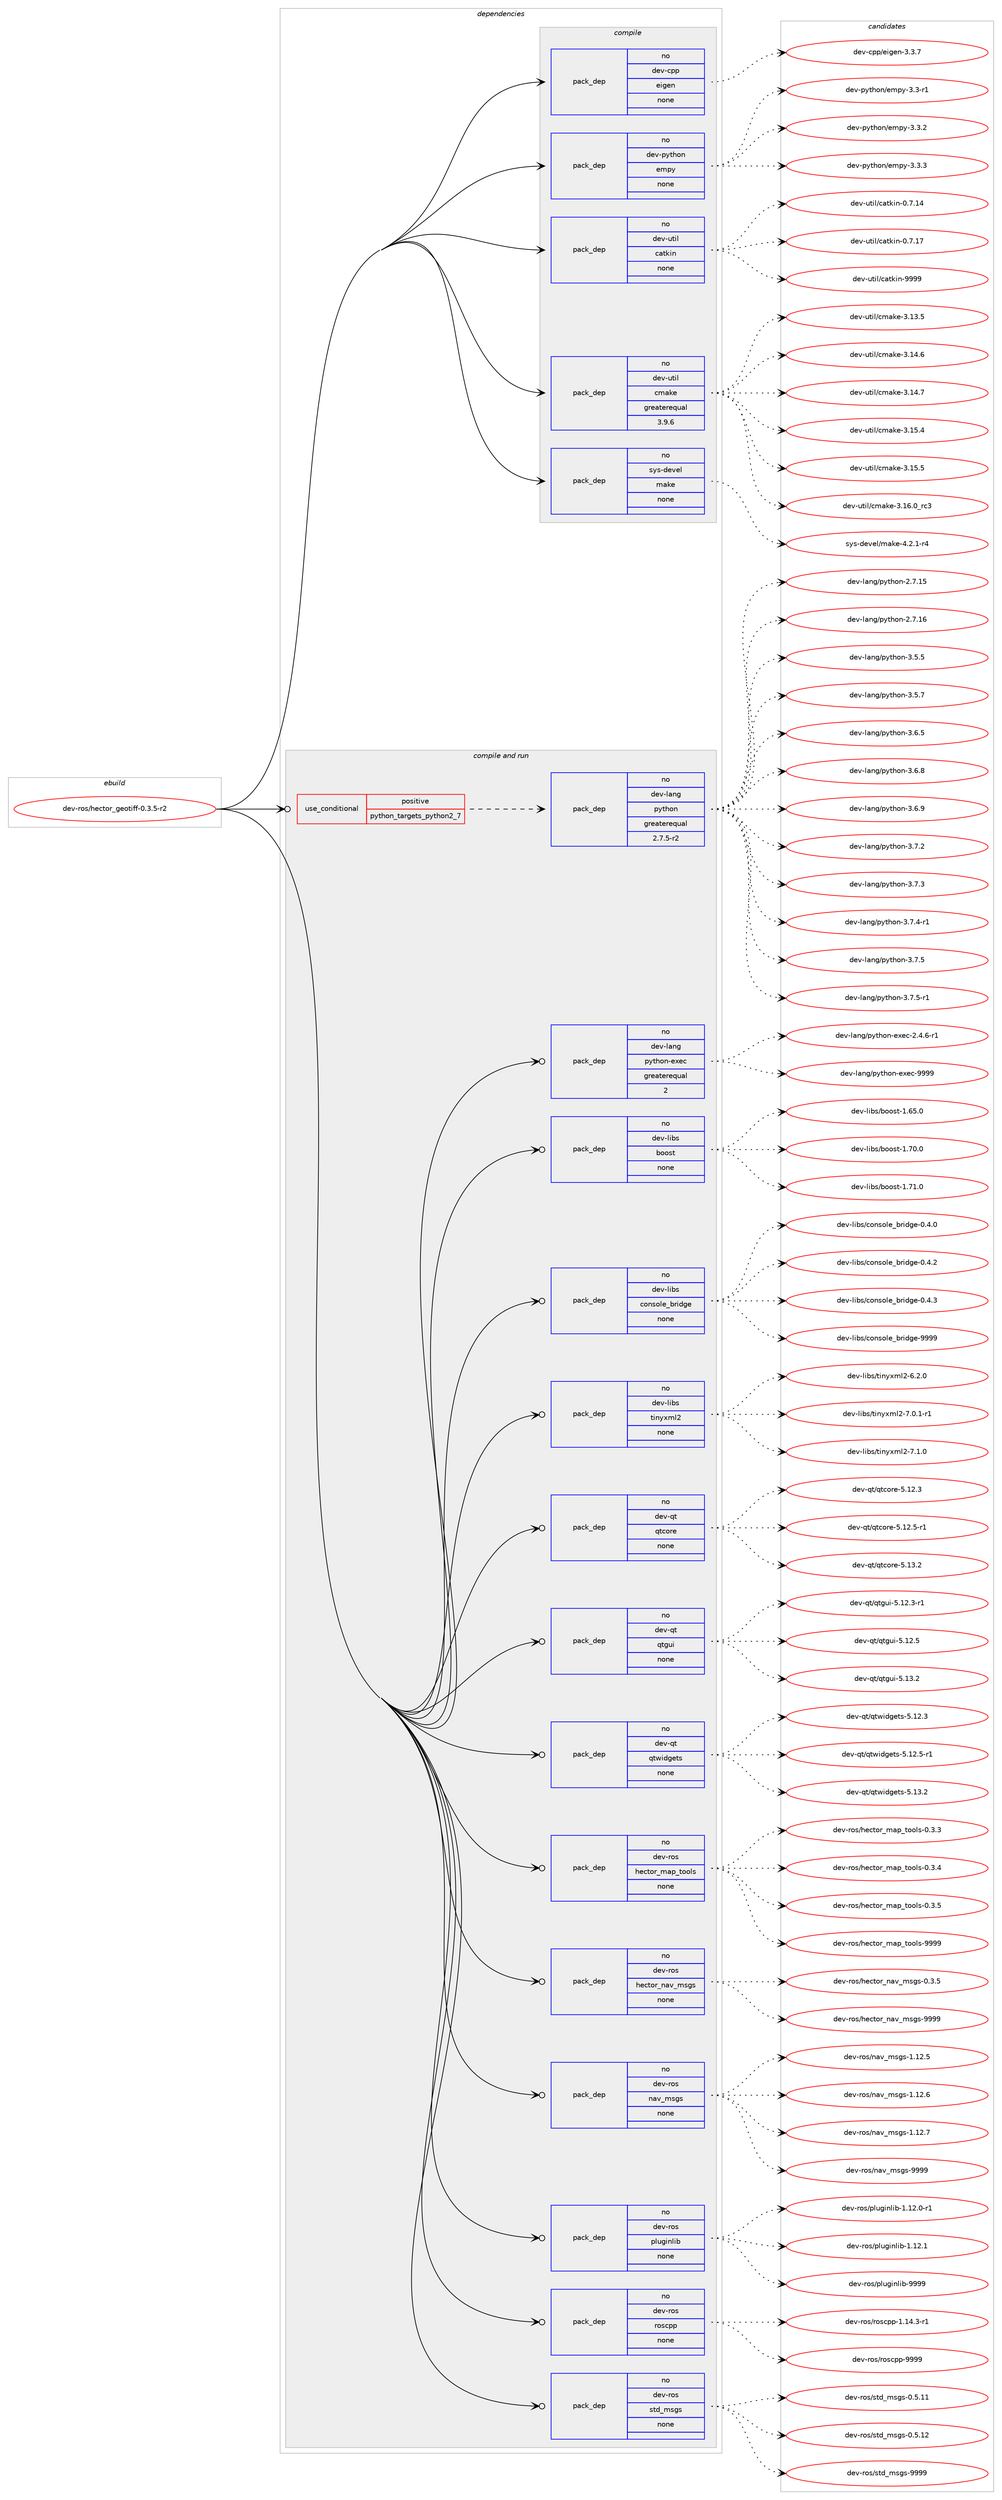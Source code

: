 digraph prolog {

# *************
# Graph options
# *************

newrank=true;
concentrate=true;
compound=true;
graph [rankdir=LR,fontname=Helvetica,fontsize=10,ranksep=1.5];#, ranksep=2.5, nodesep=0.2];
edge  [arrowhead=vee];
node  [fontname=Helvetica,fontsize=10];

# **********
# The ebuild
# **********

subgraph cluster_leftcol {
color=gray;
rank=same;
label=<<i>ebuild</i>>;
id [label="dev-ros/hector_geotiff-0.3.5-r2", color=red, width=4, href="../dev-ros/hector_geotiff-0.3.5-r2.svg"];
}

# ****************
# The dependencies
# ****************

subgraph cluster_midcol {
color=gray;
label=<<i>dependencies</i>>;
subgraph cluster_compile {
fillcolor="#eeeeee";
style=filled;
label=<<i>compile</i>>;
subgraph pack488156 {
dependency653507 [label=<<TABLE BORDER="0" CELLBORDER="1" CELLSPACING="0" CELLPADDING="4" WIDTH="220"><TR><TD ROWSPAN="6" CELLPADDING="30">pack_dep</TD></TR><TR><TD WIDTH="110">no</TD></TR><TR><TD>dev-cpp</TD></TR><TR><TD>eigen</TD></TR><TR><TD>none</TD></TR><TR><TD></TD></TR></TABLE>>, shape=none, color=blue];
}
id:e -> dependency653507:w [weight=20,style="solid",arrowhead="vee"];
subgraph pack488157 {
dependency653508 [label=<<TABLE BORDER="0" CELLBORDER="1" CELLSPACING="0" CELLPADDING="4" WIDTH="220"><TR><TD ROWSPAN="6" CELLPADDING="30">pack_dep</TD></TR><TR><TD WIDTH="110">no</TD></TR><TR><TD>dev-python</TD></TR><TR><TD>empy</TD></TR><TR><TD>none</TD></TR><TR><TD></TD></TR></TABLE>>, shape=none, color=blue];
}
id:e -> dependency653508:w [weight=20,style="solid",arrowhead="vee"];
subgraph pack488158 {
dependency653509 [label=<<TABLE BORDER="0" CELLBORDER="1" CELLSPACING="0" CELLPADDING="4" WIDTH="220"><TR><TD ROWSPAN="6" CELLPADDING="30">pack_dep</TD></TR><TR><TD WIDTH="110">no</TD></TR><TR><TD>dev-util</TD></TR><TR><TD>catkin</TD></TR><TR><TD>none</TD></TR><TR><TD></TD></TR></TABLE>>, shape=none, color=blue];
}
id:e -> dependency653509:w [weight=20,style="solid",arrowhead="vee"];
subgraph pack488159 {
dependency653510 [label=<<TABLE BORDER="0" CELLBORDER="1" CELLSPACING="0" CELLPADDING="4" WIDTH="220"><TR><TD ROWSPAN="6" CELLPADDING="30">pack_dep</TD></TR><TR><TD WIDTH="110">no</TD></TR><TR><TD>dev-util</TD></TR><TR><TD>cmake</TD></TR><TR><TD>greaterequal</TD></TR><TR><TD>3.9.6</TD></TR></TABLE>>, shape=none, color=blue];
}
id:e -> dependency653510:w [weight=20,style="solid",arrowhead="vee"];
subgraph pack488160 {
dependency653511 [label=<<TABLE BORDER="0" CELLBORDER="1" CELLSPACING="0" CELLPADDING="4" WIDTH="220"><TR><TD ROWSPAN="6" CELLPADDING="30">pack_dep</TD></TR><TR><TD WIDTH="110">no</TD></TR><TR><TD>sys-devel</TD></TR><TR><TD>make</TD></TR><TR><TD>none</TD></TR><TR><TD></TD></TR></TABLE>>, shape=none, color=blue];
}
id:e -> dependency653511:w [weight=20,style="solid",arrowhead="vee"];
}
subgraph cluster_compileandrun {
fillcolor="#eeeeee";
style=filled;
label=<<i>compile and run</i>>;
subgraph cond153445 {
dependency653512 [label=<<TABLE BORDER="0" CELLBORDER="1" CELLSPACING="0" CELLPADDING="4"><TR><TD ROWSPAN="3" CELLPADDING="10">use_conditional</TD></TR><TR><TD>positive</TD></TR><TR><TD>python_targets_python2_7</TD></TR></TABLE>>, shape=none, color=red];
subgraph pack488161 {
dependency653513 [label=<<TABLE BORDER="0" CELLBORDER="1" CELLSPACING="0" CELLPADDING="4" WIDTH="220"><TR><TD ROWSPAN="6" CELLPADDING="30">pack_dep</TD></TR><TR><TD WIDTH="110">no</TD></TR><TR><TD>dev-lang</TD></TR><TR><TD>python</TD></TR><TR><TD>greaterequal</TD></TR><TR><TD>2.7.5-r2</TD></TR></TABLE>>, shape=none, color=blue];
}
dependency653512:e -> dependency653513:w [weight=20,style="dashed",arrowhead="vee"];
}
id:e -> dependency653512:w [weight=20,style="solid",arrowhead="odotvee"];
subgraph pack488162 {
dependency653514 [label=<<TABLE BORDER="0" CELLBORDER="1" CELLSPACING="0" CELLPADDING="4" WIDTH="220"><TR><TD ROWSPAN="6" CELLPADDING="30">pack_dep</TD></TR><TR><TD WIDTH="110">no</TD></TR><TR><TD>dev-lang</TD></TR><TR><TD>python-exec</TD></TR><TR><TD>greaterequal</TD></TR><TR><TD>2</TD></TR></TABLE>>, shape=none, color=blue];
}
id:e -> dependency653514:w [weight=20,style="solid",arrowhead="odotvee"];
subgraph pack488163 {
dependency653515 [label=<<TABLE BORDER="0" CELLBORDER="1" CELLSPACING="0" CELLPADDING="4" WIDTH="220"><TR><TD ROWSPAN="6" CELLPADDING="30">pack_dep</TD></TR><TR><TD WIDTH="110">no</TD></TR><TR><TD>dev-libs</TD></TR><TR><TD>boost</TD></TR><TR><TD>none</TD></TR><TR><TD></TD></TR></TABLE>>, shape=none, color=blue];
}
id:e -> dependency653515:w [weight=20,style="solid",arrowhead="odotvee"];
subgraph pack488164 {
dependency653516 [label=<<TABLE BORDER="0" CELLBORDER="1" CELLSPACING="0" CELLPADDING="4" WIDTH="220"><TR><TD ROWSPAN="6" CELLPADDING="30">pack_dep</TD></TR><TR><TD WIDTH="110">no</TD></TR><TR><TD>dev-libs</TD></TR><TR><TD>console_bridge</TD></TR><TR><TD>none</TD></TR><TR><TD></TD></TR></TABLE>>, shape=none, color=blue];
}
id:e -> dependency653516:w [weight=20,style="solid",arrowhead="odotvee"];
subgraph pack488165 {
dependency653517 [label=<<TABLE BORDER="0" CELLBORDER="1" CELLSPACING="0" CELLPADDING="4" WIDTH="220"><TR><TD ROWSPAN="6" CELLPADDING="30">pack_dep</TD></TR><TR><TD WIDTH="110">no</TD></TR><TR><TD>dev-libs</TD></TR><TR><TD>tinyxml2</TD></TR><TR><TD>none</TD></TR><TR><TD></TD></TR></TABLE>>, shape=none, color=blue];
}
id:e -> dependency653517:w [weight=20,style="solid",arrowhead="odotvee"];
subgraph pack488166 {
dependency653518 [label=<<TABLE BORDER="0" CELLBORDER="1" CELLSPACING="0" CELLPADDING="4" WIDTH="220"><TR><TD ROWSPAN="6" CELLPADDING="30">pack_dep</TD></TR><TR><TD WIDTH="110">no</TD></TR><TR><TD>dev-qt</TD></TR><TR><TD>qtcore</TD></TR><TR><TD>none</TD></TR><TR><TD></TD></TR></TABLE>>, shape=none, color=blue];
}
id:e -> dependency653518:w [weight=20,style="solid",arrowhead="odotvee"];
subgraph pack488167 {
dependency653519 [label=<<TABLE BORDER="0" CELLBORDER="1" CELLSPACING="0" CELLPADDING="4" WIDTH="220"><TR><TD ROWSPAN="6" CELLPADDING="30">pack_dep</TD></TR><TR><TD WIDTH="110">no</TD></TR><TR><TD>dev-qt</TD></TR><TR><TD>qtgui</TD></TR><TR><TD>none</TD></TR><TR><TD></TD></TR></TABLE>>, shape=none, color=blue];
}
id:e -> dependency653519:w [weight=20,style="solid",arrowhead="odotvee"];
subgraph pack488168 {
dependency653520 [label=<<TABLE BORDER="0" CELLBORDER="1" CELLSPACING="0" CELLPADDING="4" WIDTH="220"><TR><TD ROWSPAN="6" CELLPADDING="30">pack_dep</TD></TR><TR><TD WIDTH="110">no</TD></TR><TR><TD>dev-qt</TD></TR><TR><TD>qtwidgets</TD></TR><TR><TD>none</TD></TR><TR><TD></TD></TR></TABLE>>, shape=none, color=blue];
}
id:e -> dependency653520:w [weight=20,style="solid",arrowhead="odotvee"];
subgraph pack488169 {
dependency653521 [label=<<TABLE BORDER="0" CELLBORDER="1" CELLSPACING="0" CELLPADDING="4" WIDTH="220"><TR><TD ROWSPAN="6" CELLPADDING="30">pack_dep</TD></TR><TR><TD WIDTH="110">no</TD></TR><TR><TD>dev-ros</TD></TR><TR><TD>hector_map_tools</TD></TR><TR><TD>none</TD></TR><TR><TD></TD></TR></TABLE>>, shape=none, color=blue];
}
id:e -> dependency653521:w [weight=20,style="solid",arrowhead="odotvee"];
subgraph pack488170 {
dependency653522 [label=<<TABLE BORDER="0" CELLBORDER="1" CELLSPACING="0" CELLPADDING="4" WIDTH="220"><TR><TD ROWSPAN="6" CELLPADDING="30">pack_dep</TD></TR><TR><TD WIDTH="110">no</TD></TR><TR><TD>dev-ros</TD></TR><TR><TD>hector_nav_msgs</TD></TR><TR><TD>none</TD></TR><TR><TD></TD></TR></TABLE>>, shape=none, color=blue];
}
id:e -> dependency653522:w [weight=20,style="solid",arrowhead="odotvee"];
subgraph pack488171 {
dependency653523 [label=<<TABLE BORDER="0" CELLBORDER="1" CELLSPACING="0" CELLPADDING="4" WIDTH="220"><TR><TD ROWSPAN="6" CELLPADDING="30">pack_dep</TD></TR><TR><TD WIDTH="110">no</TD></TR><TR><TD>dev-ros</TD></TR><TR><TD>nav_msgs</TD></TR><TR><TD>none</TD></TR><TR><TD></TD></TR></TABLE>>, shape=none, color=blue];
}
id:e -> dependency653523:w [weight=20,style="solid",arrowhead="odotvee"];
subgraph pack488172 {
dependency653524 [label=<<TABLE BORDER="0" CELLBORDER="1" CELLSPACING="0" CELLPADDING="4" WIDTH="220"><TR><TD ROWSPAN="6" CELLPADDING="30">pack_dep</TD></TR><TR><TD WIDTH="110">no</TD></TR><TR><TD>dev-ros</TD></TR><TR><TD>pluginlib</TD></TR><TR><TD>none</TD></TR><TR><TD></TD></TR></TABLE>>, shape=none, color=blue];
}
id:e -> dependency653524:w [weight=20,style="solid",arrowhead="odotvee"];
subgraph pack488173 {
dependency653525 [label=<<TABLE BORDER="0" CELLBORDER="1" CELLSPACING="0" CELLPADDING="4" WIDTH="220"><TR><TD ROWSPAN="6" CELLPADDING="30">pack_dep</TD></TR><TR><TD WIDTH="110">no</TD></TR><TR><TD>dev-ros</TD></TR><TR><TD>roscpp</TD></TR><TR><TD>none</TD></TR><TR><TD></TD></TR></TABLE>>, shape=none, color=blue];
}
id:e -> dependency653525:w [weight=20,style="solid",arrowhead="odotvee"];
subgraph pack488174 {
dependency653526 [label=<<TABLE BORDER="0" CELLBORDER="1" CELLSPACING="0" CELLPADDING="4" WIDTH="220"><TR><TD ROWSPAN="6" CELLPADDING="30">pack_dep</TD></TR><TR><TD WIDTH="110">no</TD></TR><TR><TD>dev-ros</TD></TR><TR><TD>std_msgs</TD></TR><TR><TD>none</TD></TR><TR><TD></TD></TR></TABLE>>, shape=none, color=blue];
}
id:e -> dependency653526:w [weight=20,style="solid",arrowhead="odotvee"];
}
subgraph cluster_run {
fillcolor="#eeeeee";
style=filled;
label=<<i>run</i>>;
}
}

# **************
# The candidates
# **************

subgraph cluster_choices {
rank=same;
color=gray;
label=<<i>candidates</i>>;

subgraph choice488156 {
color=black;
nodesep=1;
choice100101118459911211247101105103101110455146514655 [label="dev-cpp/eigen-3.3.7", color=red, width=4,href="../dev-cpp/eigen-3.3.7.svg"];
dependency653507:e -> choice100101118459911211247101105103101110455146514655:w [style=dotted,weight="100"];
}
subgraph choice488157 {
color=black;
nodesep=1;
choice1001011184511212111610411111047101109112121455146514511449 [label="dev-python/empy-3.3-r1", color=red, width=4,href="../dev-python/empy-3.3-r1.svg"];
choice1001011184511212111610411111047101109112121455146514650 [label="dev-python/empy-3.3.2", color=red, width=4,href="../dev-python/empy-3.3.2.svg"];
choice1001011184511212111610411111047101109112121455146514651 [label="dev-python/empy-3.3.3", color=red, width=4,href="../dev-python/empy-3.3.3.svg"];
dependency653508:e -> choice1001011184511212111610411111047101109112121455146514511449:w [style=dotted,weight="100"];
dependency653508:e -> choice1001011184511212111610411111047101109112121455146514650:w [style=dotted,weight="100"];
dependency653508:e -> choice1001011184511212111610411111047101109112121455146514651:w [style=dotted,weight="100"];
}
subgraph choice488158 {
color=black;
nodesep=1;
choice1001011184511711610510847999711610710511045484655464952 [label="dev-util/catkin-0.7.14", color=red, width=4,href="../dev-util/catkin-0.7.14.svg"];
choice1001011184511711610510847999711610710511045484655464955 [label="dev-util/catkin-0.7.17", color=red, width=4,href="../dev-util/catkin-0.7.17.svg"];
choice100101118451171161051084799971161071051104557575757 [label="dev-util/catkin-9999", color=red, width=4,href="../dev-util/catkin-9999.svg"];
dependency653509:e -> choice1001011184511711610510847999711610710511045484655464952:w [style=dotted,weight="100"];
dependency653509:e -> choice1001011184511711610510847999711610710511045484655464955:w [style=dotted,weight="100"];
dependency653509:e -> choice100101118451171161051084799971161071051104557575757:w [style=dotted,weight="100"];
}
subgraph choice488159 {
color=black;
nodesep=1;
choice1001011184511711610510847991099710710145514649514653 [label="dev-util/cmake-3.13.5", color=red, width=4,href="../dev-util/cmake-3.13.5.svg"];
choice1001011184511711610510847991099710710145514649524654 [label="dev-util/cmake-3.14.6", color=red, width=4,href="../dev-util/cmake-3.14.6.svg"];
choice1001011184511711610510847991099710710145514649524655 [label="dev-util/cmake-3.14.7", color=red, width=4,href="../dev-util/cmake-3.14.7.svg"];
choice1001011184511711610510847991099710710145514649534652 [label="dev-util/cmake-3.15.4", color=red, width=4,href="../dev-util/cmake-3.15.4.svg"];
choice1001011184511711610510847991099710710145514649534653 [label="dev-util/cmake-3.15.5", color=red, width=4,href="../dev-util/cmake-3.15.5.svg"];
choice1001011184511711610510847991099710710145514649544648951149951 [label="dev-util/cmake-3.16.0_rc3", color=red, width=4,href="../dev-util/cmake-3.16.0_rc3.svg"];
dependency653510:e -> choice1001011184511711610510847991099710710145514649514653:w [style=dotted,weight="100"];
dependency653510:e -> choice1001011184511711610510847991099710710145514649524654:w [style=dotted,weight="100"];
dependency653510:e -> choice1001011184511711610510847991099710710145514649524655:w [style=dotted,weight="100"];
dependency653510:e -> choice1001011184511711610510847991099710710145514649534652:w [style=dotted,weight="100"];
dependency653510:e -> choice1001011184511711610510847991099710710145514649534653:w [style=dotted,weight="100"];
dependency653510:e -> choice1001011184511711610510847991099710710145514649544648951149951:w [style=dotted,weight="100"];
}
subgraph choice488160 {
color=black;
nodesep=1;
choice1151211154510010111810110847109971071014552465046494511452 [label="sys-devel/make-4.2.1-r4", color=red, width=4,href="../sys-devel/make-4.2.1-r4.svg"];
dependency653511:e -> choice1151211154510010111810110847109971071014552465046494511452:w [style=dotted,weight="100"];
}
subgraph choice488161 {
color=black;
nodesep=1;
choice10010111845108971101034711212111610411111045504655464953 [label="dev-lang/python-2.7.15", color=red, width=4,href="../dev-lang/python-2.7.15.svg"];
choice10010111845108971101034711212111610411111045504655464954 [label="dev-lang/python-2.7.16", color=red, width=4,href="../dev-lang/python-2.7.16.svg"];
choice100101118451089711010347112121116104111110455146534653 [label="dev-lang/python-3.5.5", color=red, width=4,href="../dev-lang/python-3.5.5.svg"];
choice100101118451089711010347112121116104111110455146534655 [label="dev-lang/python-3.5.7", color=red, width=4,href="../dev-lang/python-3.5.7.svg"];
choice100101118451089711010347112121116104111110455146544653 [label="dev-lang/python-3.6.5", color=red, width=4,href="../dev-lang/python-3.6.5.svg"];
choice100101118451089711010347112121116104111110455146544656 [label="dev-lang/python-3.6.8", color=red, width=4,href="../dev-lang/python-3.6.8.svg"];
choice100101118451089711010347112121116104111110455146544657 [label="dev-lang/python-3.6.9", color=red, width=4,href="../dev-lang/python-3.6.9.svg"];
choice100101118451089711010347112121116104111110455146554650 [label="dev-lang/python-3.7.2", color=red, width=4,href="../dev-lang/python-3.7.2.svg"];
choice100101118451089711010347112121116104111110455146554651 [label="dev-lang/python-3.7.3", color=red, width=4,href="../dev-lang/python-3.7.3.svg"];
choice1001011184510897110103471121211161041111104551465546524511449 [label="dev-lang/python-3.7.4-r1", color=red, width=4,href="../dev-lang/python-3.7.4-r1.svg"];
choice100101118451089711010347112121116104111110455146554653 [label="dev-lang/python-3.7.5", color=red, width=4,href="../dev-lang/python-3.7.5.svg"];
choice1001011184510897110103471121211161041111104551465546534511449 [label="dev-lang/python-3.7.5-r1", color=red, width=4,href="../dev-lang/python-3.7.5-r1.svg"];
dependency653513:e -> choice10010111845108971101034711212111610411111045504655464953:w [style=dotted,weight="100"];
dependency653513:e -> choice10010111845108971101034711212111610411111045504655464954:w [style=dotted,weight="100"];
dependency653513:e -> choice100101118451089711010347112121116104111110455146534653:w [style=dotted,weight="100"];
dependency653513:e -> choice100101118451089711010347112121116104111110455146534655:w [style=dotted,weight="100"];
dependency653513:e -> choice100101118451089711010347112121116104111110455146544653:w [style=dotted,weight="100"];
dependency653513:e -> choice100101118451089711010347112121116104111110455146544656:w [style=dotted,weight="100"];
dependency653513:e -> choice100101118451089711010347112121116104111110455146544657:w [style=dotted,weight="100"];
dependency653513:e -> choice100101118451089711010347112121116104111110455146554650:w [style=dotted,weight="100"];
dependency653513:e -> choice100101118451089711010347112121116104111110455146554651:w [style=dotted,weight="100"];
dependency653513:e -> choice1001011184510897110103471121211161041111104551465546524511449:w [style=dotted,weight="100"];
dependency653513:e -> choice100101118451089711010347112121116104111110455146554653:w [style=dotted,weight="100"];
dependency653513:e -> choice1001011184510897110103471121211161041111104551465546534511449:w [style=dotted,weight="100"];
}
subgraph choice488162 {
color=black;
nodesep=1;
choice10010111845108971101034711212111610411111045101120101994550465246544511449 [label="dev-lang/python-exec-2.4.6-r1", color=red, width=4,href="../dev-lang/python-exec-2.4.6-r1.svg"];
choice10010111845108971101034711212111610411111045101120101994557575757 [label="dev-lang/python-exec-9999", color=red, width=4,href="../dev-lang/python-exec-9999.svg"];
dependency653514:e -> choice10010111845108971101034711212111610411111045101120101994550465246544511449:w [style=dotted,weight="100"];
dependency653514:e -> choice10010111845108971101034711212111610411111045101120101994557575757:w [style=dotted,weight="100"];
}
subgraph choice488163 {
color=black;
nodesep=1;
choice1001011184510810598115479811111111511645494654534648 [label="dev-libs/boost-1.65.0", color=red, width=4,href="../dev-libs/boost-1.65.0.svg"];
choice1001011184510810598115479811111111511645494655484648 [label="dev-libs/boost-1.70.0", color=red, width=4,href="../dev-libs/boost-1.70.0.svg"];
choice1001011184510810598115479811111111511645494655494648 [label="dev-libs/boost-1.71.0", color=red, width=4,href="../dev-libs/boost-1.71.0.svg"];
dependency653515:e -> choice1001011184510810598115479811111111511645494654534648:w [style=dotted,weight="100"];
dependency653515:e -> choice1001011184510810598115479811111111511645494655484648:w [style=dotted,weight="100"];
dependency653515:e -> choice1001011184510810598115479811111111511645494655494648:w [style=dotted,weight="100"];
}
subgraph choice488164 {
color=black;
nodesep=1;
choice100101118451081059811547991111101151111081019598114105100103101454846524648 [label="dev-libs/console_bridge-0.4.0", color=red, width=4,href="../dev-libs/console_bridge-0.4.0.svg"];
choice100101118451081059811547991111101151111081019598114105100103101454846524650 [label="dev-libs/console_bridge-0.4.2", color=red, width=4,href="../dev-libs/console_bridge-0.4.2.svg"];
choice100101118451081059811547991111101151111081019598114105100103101454846524651 [label="dev-libs/console_bridge-0.4.3", color=red, width=4,href="../dev-libs/console_bridge-0.4.3.svg"];
choice1001011184510810598115479911111011511110810195981141051001031014557575757 [label="dev-libs/console_bridge-9999", color=red, width=4,href="../dev-libs/console_bridge-9999.svg"];
dependency653516:e -> choice100101118451081059811547991111101151111081019598114105100103101454846524648:w [style=dotted,weight="100"];
dependency653516:e -> choice100101118451081059811547991111101151111081019598114105100103101454846524650:w [style=dotted,weight="100"];
dependency653516:e -> choice100101118451081059811547991111101151111081019598114105100103101454846524651:w [style=dotted,weight="100"];
dependency653516:e -> choice1001011184510810598115479911111011511110810195981141051001031014557575757:w [style=dotted,weight="100"];
}
subgraph choice488165 {
color=black;
nodesep=1;
choice10010111845108105981154711610511012112010910850455446504648 [label="dev-libs/tinyxml2-6.2.0", color=red, width=4,href="../dev-libs/tinyxml2-6.2.0.svg"];
choice100101118451081059811547116105110121120109108504555464846494511449 [label="dev-libs/tinyxml2-7.0.1-r1", color=red, width=4,href="../dev-libs/tinyxml2-7.0.1-r1.svg"];
choice10010111845108105981154711610511012112010910850455546494648 [label="dev-libs/tinyxml2-7.1.0", color=red, width=4,href="../dev-libs/tinyxml2-7.1.0.svg"];
dependency653517:e -> choice10010111845108105981154711610511012112010910850455446504648:w [style=dotted,weight="100"];
dependency653517:e -> choice100101118451081059811547116105110121120109108504555464846494511449:w [style=dotted,weight="100"];
dependency653517:e -> choice10010111845108105981154711610511012112010910850455546494648:w [style=dotted,weight="100"];
}
subgraph choice488166 {
color=black;
nodesep=1;
choice10010111845113116471131169911111410145534649504651 [label="dev-qt/qtcore-5.12.3", color=red, width=4,href="../dev-qt/qtcore-5.12.3.svg"];
choice100101118451131164711311699111114101455346495046534511449 [label="dev-qt/qtcore-5.12.5-r1", color=red, width=4,href="../dev-qt/qtcore-5.12.5-r1.svg"];
choice10010111845113116471131169911111410145534649514650 [label="dev-qt/qtcore-5.13.2", color=red, width=4,href="../dev-qt/qtcore-5.13.2.svg"];
dependency653518:e -> choice10010111845113116471131169911111410145534649504651:w [style=dotted,weight="100"];
dependency653518:e -> choice100101118451131164711311699111114101455346495046534511449:w [style=dotted,weight="100"];
dependency653518:e -> choice10010111845113116471131169911111410145534649514650:w [style=dotted,weight="100"];
}
subgraph choice488167 {
color=black;
nodesep=1;
choice1001011184511311647113116103117105455346495046514511449 [label="dev-qt/qtgui-5.12.3-r1", color=red, width=4,href="../dev-qt/qtgui-5.12.3-r1.svg"];
choice100101118451131164711311610311710545534649504653 [label="dev-qt/qtgui-5.12.5", color=red, width=4,href="../dev-qt/qtgui-5.12.5.svg"];
choice100101118451131164711311610311710545534649514650 [label="dev-qt/qtgui-5.13.2", color=red, width=4,href="../dev-qt/qtgui-5.13.2.svg"];
dependency653519:e -> choice1001011184511311647113116103117105455346495046514511449:w [style=dotted,weight="100"];
dependency653519:e -> choice100101118451131164711311610311710545534649504653:w [style=dotted,weight="100"];
dependency653519:e -> choice100101118451131164711311610311710545534649514650:w [style=dotted,weight="100"];
}
subgraph choice488168 {
color=black;
nodesep=1;
choice100101118451131164711311611910510010310111611545534649504651 [label="dev-qt/qtwidgets-5.12.3", color=red, width=4,href="../dev-qt/qtwidgets-5.12.3.svg"];
choice1001011184511311647113116119105100103101116115455346495046534511449 [label="dev-qt/qtwidgets-5.12.5-r1", color=red, width=4,href="../dev-qt/qtwidgets-5.12.5-r1.svg"];
choice100101118451131164711311611910510010310111611545534649514650 [label="dev-qt/qtwidgets-5.13.2", color=red, width=4,href="../dev-qt/qtwidgets-5.13.2.svg"];
dependency653520:e -> choice100101118451131164711311611910510010310111611545534649504651:w [style=dotted,weight="100"];
dependency653520:e -> choice1001011184511311647113116119105100103101116115455346495046534511449:w [style=dotted,weight="100"];
dependency653520:e -> choice100101118451131164711311611910510010310111611545534649514650:w [style=dotted,weight="100"];
}
subgraph choice488169 {
color=black;
nodesep=1;
choice100101118451141111154710410199116111114951099711295116111111108115454846514651 [label="dev-ros/hector_map_tools-0.3.3", color=red, width=4,href="../dev-ros/hector_map_tools-0.3.3.svg"];
choice100101118451141111154710410199116111114951099711295116111111108115454846514652 [label="dev-ros/hector_map_tools-0.3.4", color=red, width=4,href="../dev-ros/hector_map_tools-0.3.4.svg"];
choice100101118451141111154710410199116111114951099711295116111111108115454846514653 [label="dev-ros/hector_map_tools-0.3.5", color=red, width=4,href="../dev-ros/hector_map_tools-0.3.5.svg"];
choice1001011184511411111547104101991161111149510997112951161111111081154557575757 [label="dev-ros/hector_map_tools-9999", color=red, width=4,href="../dev-ros/hector_map_tools-9999.svg"];
dependency653521:e -> choice100101118451141111154710410199116111114951099711295116111111108115454846514651:w [style=dotted,weight="100"];
dependency653521:e -> choice100101118451141111154710410199116111114951099711295116111111108115454846514652:w [style=dotted,weight="100"];
dependency653521:e -> choice100101118451141111154710410199116111114951099711295116111111108115454846514653:w [style=dotted,weight="100"];
dependency653521:e -> choice1001011184511411111547104101991161111149510997112951161111111081154557575757:w [style=dotted,weight="100"];
}
subgraph choice488170 {
color=black;
nodesep=1;
choice100101118451141111154710410199116111114951109711895109115103115454846514653 [label="dev-ros/hector_nav_msgs-0.3.5", color=red, width=4,href="../dev-ros/hector_nav_msgs-0.3.5.svg"];
choice1001011184511411111547104101991161111149511097118951091151031154557575757 [label="dev-ros/hector_nav_msgs-9999", color=red, width=4,href="../dev-ros/hector_nav_msgs-9999.svg"];
dependency653522:e -> choice100101118451141111154710410199116111114951109711895109115103115454846514653:w [style=dotted,weight="100"];
dependency653522:e -> choice1001011184511411111547104101991161111149511097118951091151031154557575757:w [style=dotted,weight="100"];
}
subgraph choice488171 {
color=black;
nodesep=1;
choice1001011184511411111547110971189510911510311545494649504653 [label="dev-ros/nav_msgs-1.12.5", color=red, width=4,href="../dev-ros/nav_msgs-1.12.5.svg"];
choice1001011184511411111547110971189510911510311545494649504654 [label="dev-ros/nav_msgs-1.12.6", color=red, width=4,href="../dev-ros/nav_msgs-1.12.6.svg"];
choice1001011184511411111547110971189510911510311545494649504655 [label="dev-ros/nav_msgs-1.12.7", color=red, width=4,href="../dev-ros/nav_msgs-1.12.7.svg"];
choice100101118451141111154711097118951091151031154557575757 [label="dev-ros/nav_msgs-9999", color=red, width=4,href="../dev-ros/nav_msgs-9999.svg"];
dependency653523:e -> choice1001011184511411111547110971189510911510311545494649504653:w [style=dotted,weight="100"];
dependency653523:e -> choice1001011184511411111547110971189510911510311545494649504654:w [style=dotted,weight="100"];
dependency653523:e -> choice1001011184511411111547110971189510911510311545494649504655:w [style=dotted,weight="100"];
dependency653523:e -> choice100101118451141111154711097118951091151031154557575757:w [style=dotted,weight="100"];
}
subgraph choice488172 {
color=black;
nodesep=1;
choice100101118451141111154711210811710310511010810598454946495046484511449 [label="dev-ros/pluginlib-1.12.0-r1", color=red, width=4,href="../dev-ros/pluginlib-1.12.0-r1.svg"];
choice10010111845114111115471121081171031051101081059845494649504649 [label="dev-ros/pluginlib-1.12.1", color=red, width=4,href="../dev-ros/pluginlib-1.12.1.svg"];
choice1001011184511411111547112108117103105110108105984557575757 [label="dev-ros/pluginlib-9999", color=red, width=4,href="../dev-ros/pluginlib-9999.svg"];
dependency653524:e -> choice100101118451141111154711210811710310511010810598454946495046484511449:w [style=dotted,weight="100"];
dependency653524:e -> choice10010111845114111115471121081171031051101081059845494649504649:w [style=dotted,weight="100"];
dependency653524:e -> choice1001011184511411111547112108117103105110108105984557575757:w [style=dotted,weight="100"];
}
subgraph choice488173 {
color=black;
nodesep=1;
choice100101118451141111154711411111599112112454946495246514511449 [label="dev-ros/roscpp-1.14.3-r1", color=red, width=4,href="../dev-ros/roscpp-1.14.3-r1.svg"];
choice1001011184511411111547114111115991121124557575757 [label="dev-ros/roscpp-9999", color=red, width=4,href="../dev-ros/roscpp-9999.svg"];
dependency653525:e -> choice100101118451141111154711411111599112112454946495246514511449:w [style=dotted,weight="100"];
dependency653525:e -> choice1001011184511411111547114111115991121124557575757:w [style=dotted,weight="100"];
}
subgraph choice488174 {
color=black;
nodesep=1;
choice10010111845114111115471151161009510911510311545484653464949 [label="dev-ros/std_msgs-0.5.11", color=red, width=4,href="../dev-ros/std_msgs-0.5.11.svg"];
choice10010111845114111115471151161009510911510311545484653464950 [label="dev-ros/std_msgs-0.5.12", color=red, width=4,href="../dev-ros/std_msgs-0.5.12.svg"];
choice1001011184511411111547115116100951091151031154557575757 [label="dev-ros/std_msgs-9999", color=red, width=4,href="../dev-ros/std_msgs-9999.svg"];
dependency653526:e -> choice10010111845114111115471151161009510911510311545484653464949:w [style=dotted,weight="100"];
dependency653526:e -> choice10010111845114111115471151161009510911510311545484653464950:w [style=dotted,weight="100"];
dependency653526:e -> choice1001011184511411111547115116100951091151031154557575757:w [style=dotted,weight="100"];
}
}

}

